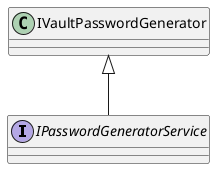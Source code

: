 @startuml
interface IPasswordGeneratorService {
}
IVaultPasswordGenerator <|-- IPasswordGeneratorService
@enduml
